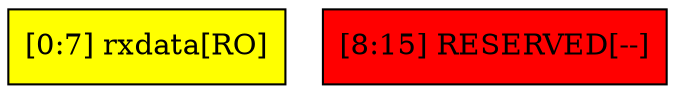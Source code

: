 digraph rxdata{
node [shape = "record" 
 style="filled" ];
node0 [ label = "[0:7] rxdata[RO]"
 fillcolor = "yellow"];
node1 [ label = "[8:15] RESERVED[--]"
 fillcolor = "red"];
}